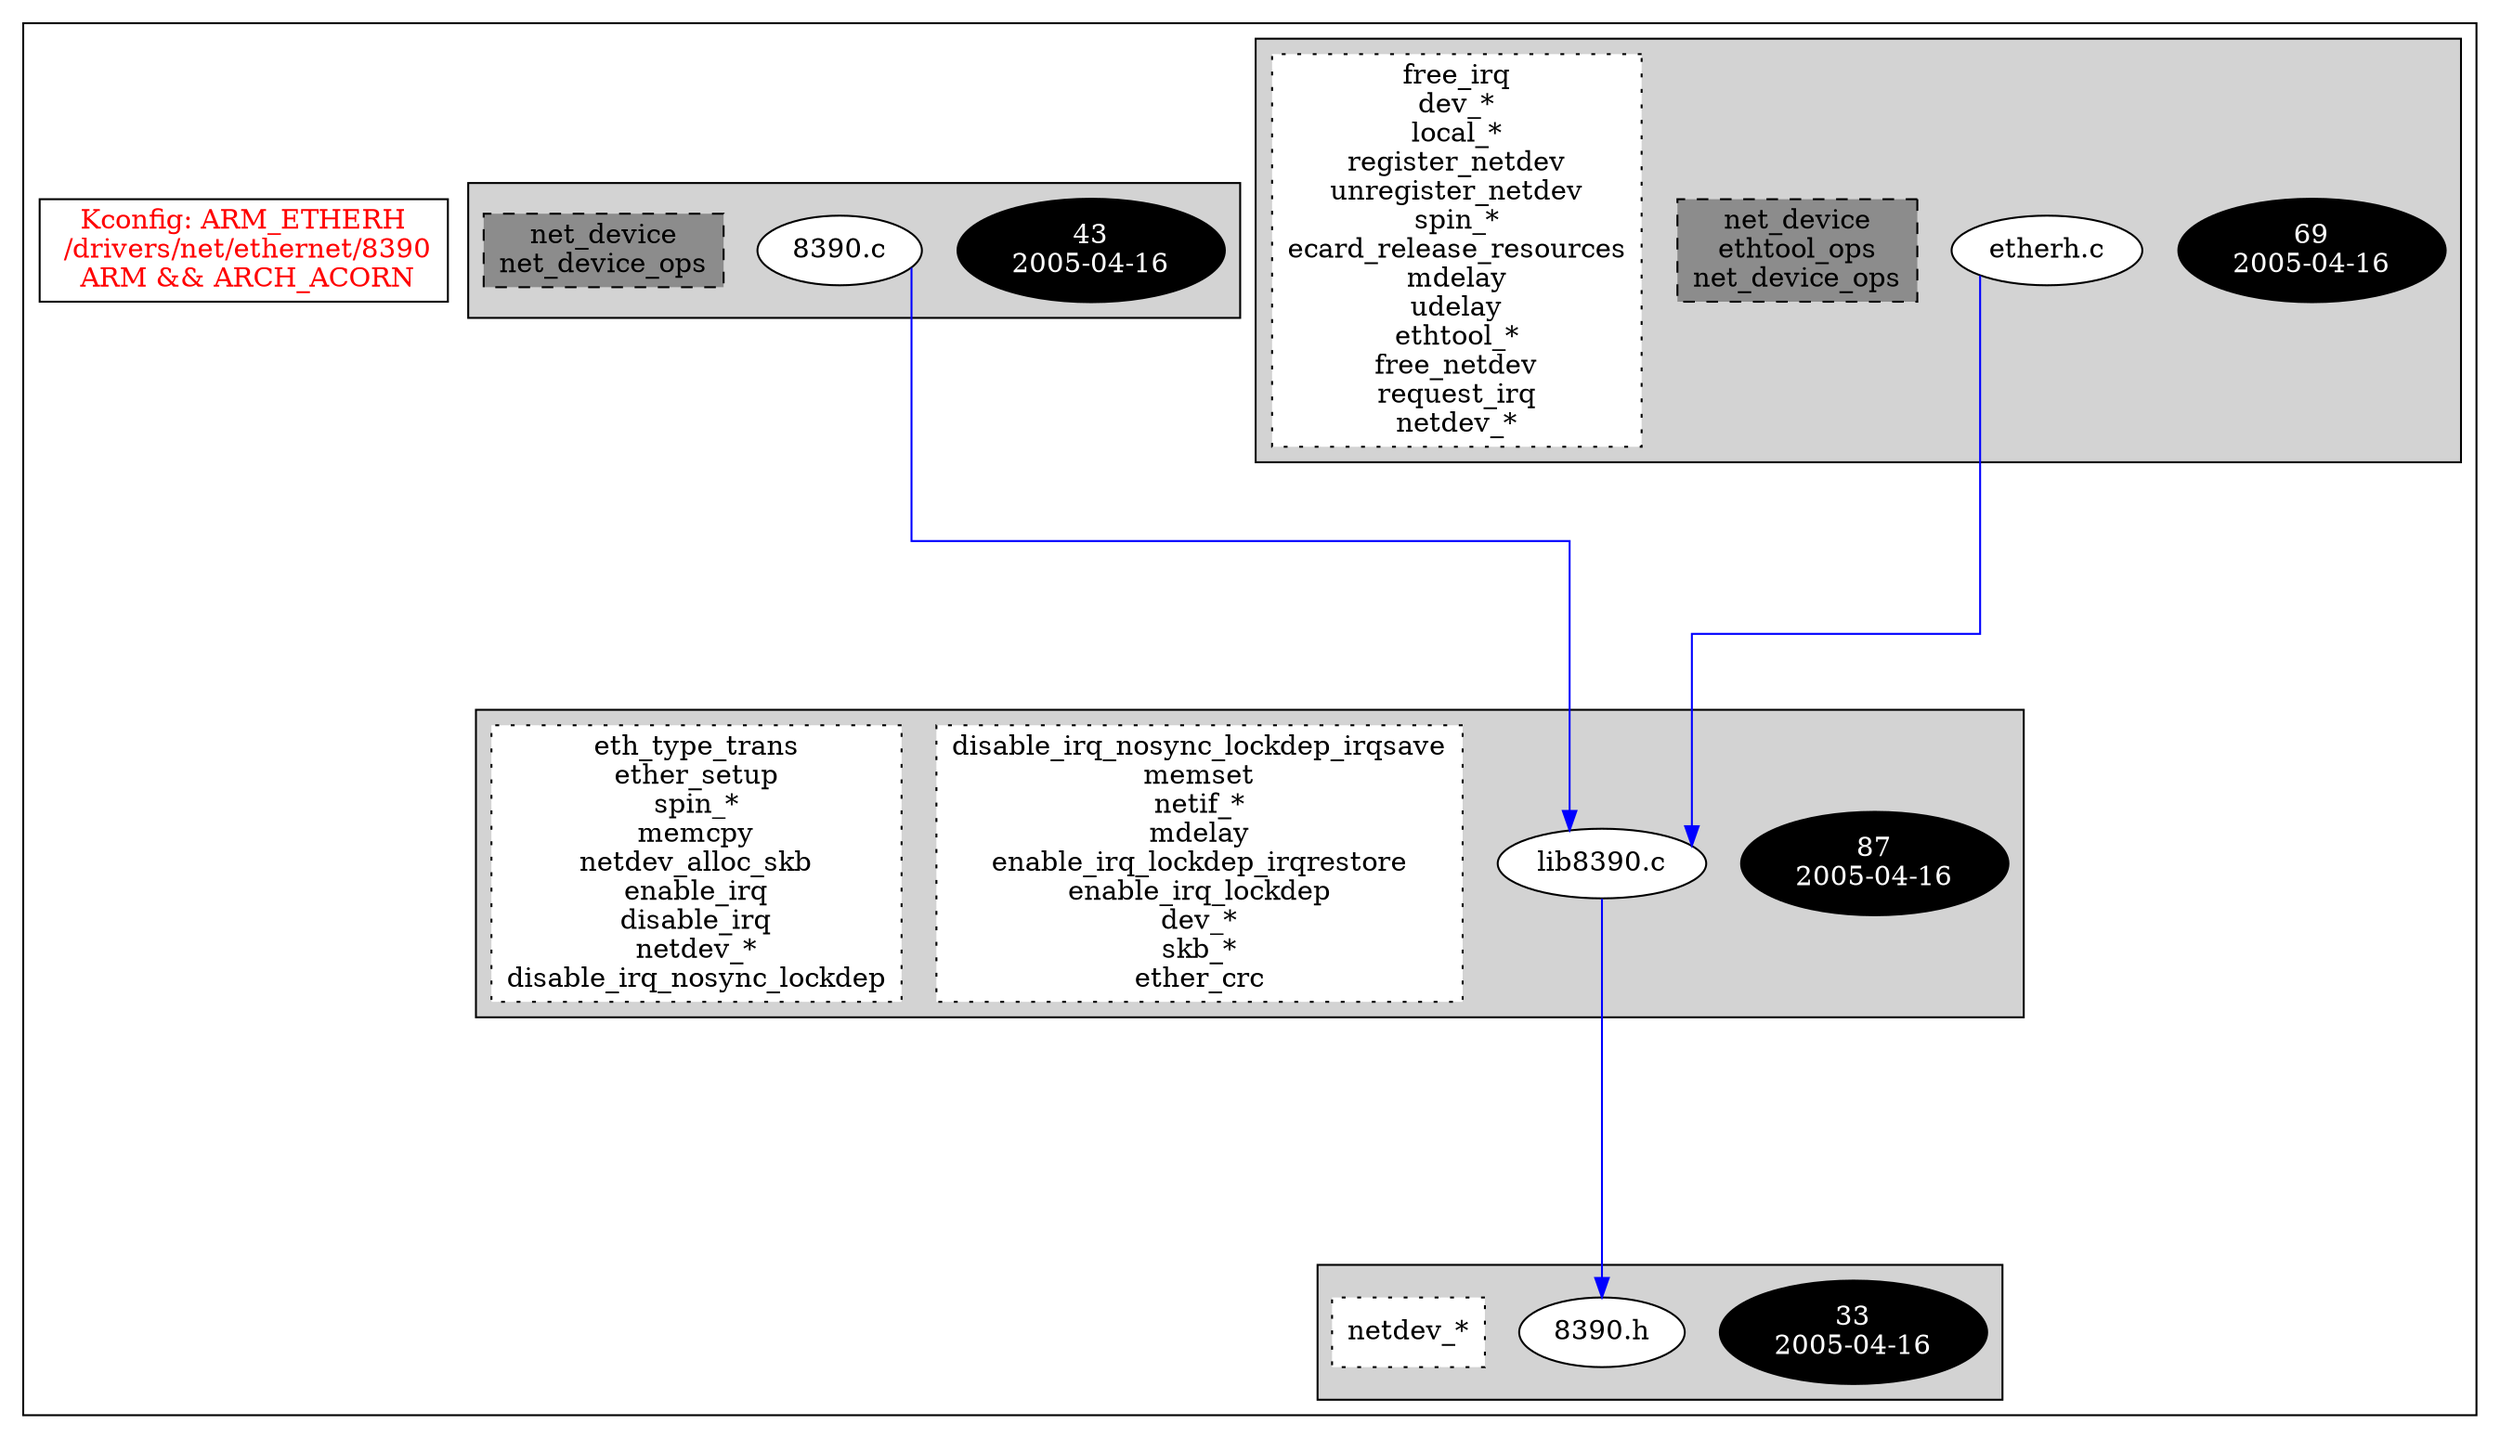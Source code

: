 digraph Driver {
	ranksep=2;
	splines=ortho;
	//Symbol: ARM_ETHERH
	subgraph "cluster_ARM_ETHERH"{
		subgraph "cluster_etherh.c" {
			style=filled
			"commit_etherh.c" [style=filled, fillcolor=black, fontcolor=white, label="69\n2005-04-16"];
			"etherh.c" [style=filled, fillcolor=white, fontcolor=black, label="etherh.c\n"];
			"structs-etherh.c" [style="filled,dashed" shape=box, fillcolor=grey55, fontcolor=black, label="net_device\nethtool_ops\nnet_device_ops\n"];
			"funccall0-etherh.c" [style="filled,dotted" shape=box, fillcolor=white, fontcolor=black, label="free_irq\ndev_*\nlocal_*\nregister_netdev\nunregister_netdev\nspin_*\necard_release_resources\nmdelay\nudelay\nethtool_*\nfree_netdev\nrequest_irq\nnetdev_*\n"];
		}
		subgraph "cluster_lib8390.c" {
			style=filled
			"commit_lib8390.c" [style=filled, fillcolor=black, fontcolor=white, label="87\n2005-04-16"];
			"lib8390.c" [style=filled, fillcolor=white, fontcolor=black, label="lib8390.c\n"];
			"funccall2-lib8390.c" [style="filled,dotted" shape=box, fillcolor=white, fontcolor=black, label="disable_irq_nosync_lockdep_irqsave\nmemset\nnetif_*\nmdelay\nenable_irq_lockdep_irqrestore\nenable_irq_lockdep\ndev_*\nskb_*\nether_crc\n"];
			"funccall1-lib8390.c" [style="filled,dotted" shape=box, fillcolor=white, fontcolor=black, label="eth_type_trans\nether_setup\nspin_*\nmemcpy\nnetdev_alloc_skb\nenable_irq\ndisable_irq\nnetdev_*\ndisable_irq_nosync_lockdep\n"];
		}
		subgraph "cluster_8390.h" {
			style=filled
			"commit_8390.h" [style=filled, fillcolor=black, fontcolor=white, label="33\n2005-04-16"];
			"8390.h" [style=filled, fillcolor=white, fontcolor=black, label="8390.h\n"];
			"funccall0-8390.h" [style="filled,dotted" shape=box, fillcolor=white, fontcolor=black, label="netdev_*\n"];
		}
		subgraph "cluster_8390.c" {
			style=filled
			"commit_8390.c" [style=filled, fillcolor=black, fontcolor=white, label="43\n2005-04-16"];
			"8390.c" [style=filled, fillcolor=white, fontcolor=black, label="8390.c\n"];
			"structs-8390.c" [style="filled,dashed" shape=box, fillcolor=grey55, fontcolor=black, label="net_device\nnet_device_ops\n"];
		}
		"K:ARM_ETHERH" [label="Kconfig: ARM_ETHERH\n /drivers/net/ethernet/8390\n  ARM && ARCH_ACORN ", shape=box, fontcolor=red];
	}
"etherh.c" -> "lib8390.c"[color=blue];
"lib8390.c" -> "8390.h"[color=blue];
"8390.c" -> "lib8390.c"[color=blue];
}

